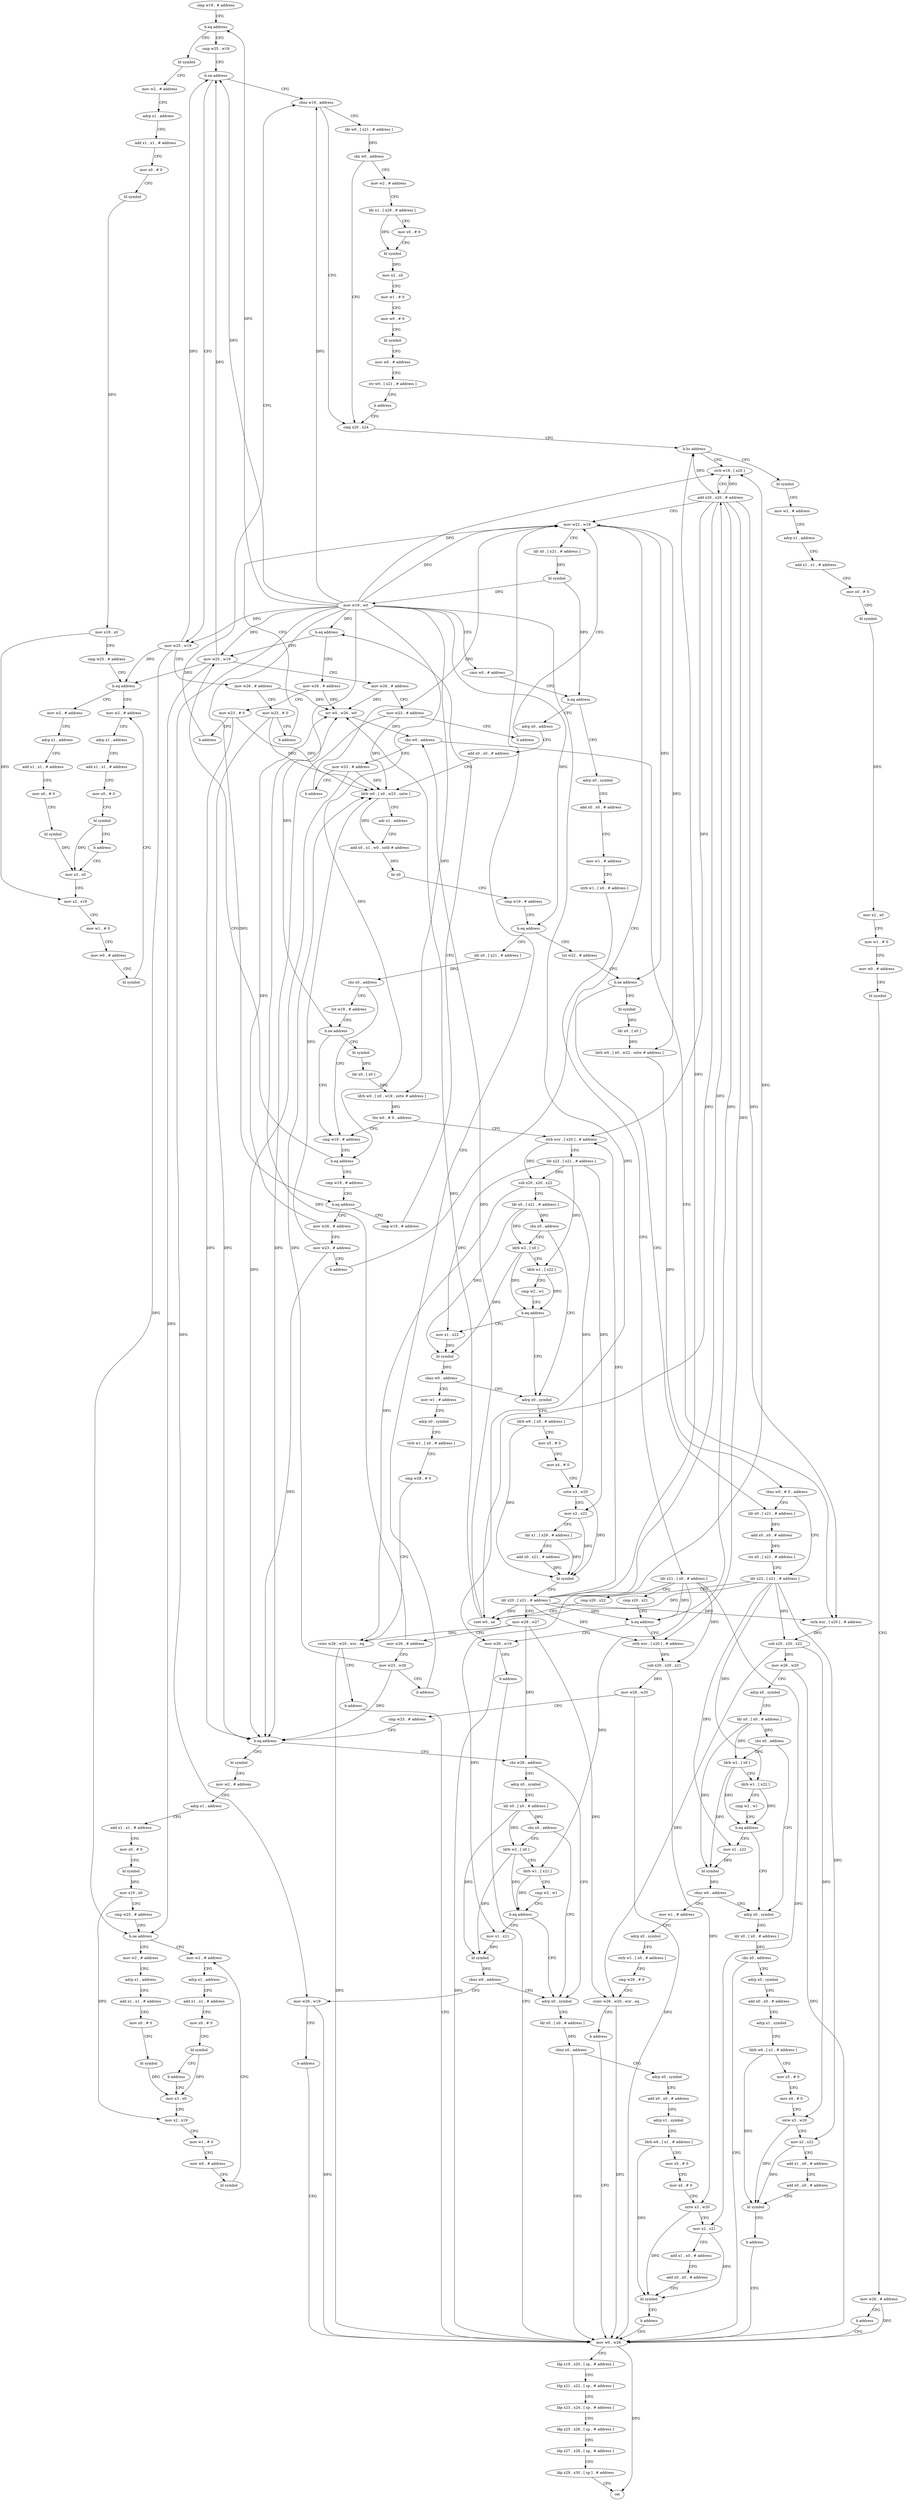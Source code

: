 digraph "func" {
"4205540" [label = "cmp w19 , # address" ]
"4205544" [label = "b.eq address" ]
"4205572" [label = "bl symbol" ]
"4205548" [label = "cmp w25 , w19" ]
"4205576" [label = "mov w2 , # address" ]
"4205580" [label = "adrp x1 , address" ]
"4205584" [label = "add x1 , x1 , # address" ]
"4205588" [label = "mov x0 , # 0" ]
"4205592" [label = "bl symbol" ]
"4205596" [label = "mov x19 , x0" ]
"4205600" [label = "cmp w25 , # address" ]
"4205604" [label = "b.eq address" ]
"4205648" [label = "mov w2 , # address" ]
"4205608" [label = "mov w2 , # address" ]
"4205552" [label = "b.ne address" ]
"4204984" [label = "cbnz w19 , address" ]
"4205556" [label = "mov w25 , w19" ]
"4205652" [label = "adrp x1 , address" ]
"4205656" [label = "add x1 , x1 , # address" ]
"4205660" [label = "mov x0 , # 0" ]
"4205664" [label = "bl symbol" ]
"4205668" [label = "b address" ]
"4205628" [label = "mov x3 , x0" ]
"4205612" [label = "adrp x1 , address" ]
"4205616" [label = "add x1 , x1 , # address" ]
"4205620" [label = "mov x0 , # 0" ]
"4205624" [label = "bl symbol" ]
"4204996" [label = "cmp x20 , x24" ]
"4204988" [label = "ldr w0 , [ x21 , # address ]" ]
"4205560" [label = "mov w26 , # address" ]
"4205564" [label = "mov w23 , # 0" ]
"4205568" [label = "b address" ]
"4205012" [label = "mov w22 , w19" ]
"4205632" [label = "mov x2 , x19" ]
"4205636" [label = "mov w1 , # 0" ]
"4205640" [label = "mov w0 , # address" ]
"4205644" [label = "bl symbol" ]
"4205000" [label = "b.hs address" ]
"4205716" [label = "bl symbol" ]
"4205004" [label = "strb w19 , [ x20 ]" ]
"4204992" [label = "cbz w0 , address" ]
"4205672" [label = "mov w2 , # address" ]
"4205016" [label = "ldr x0 , [ x21 , # address ]" ]
"4205020" [label = "bl symbol" ]
"4205024" [label = "mov w19 , w0" ]
"4205028" [label = "cmn w0 , # address" ]
"4205032" [label = "b.eq address" ]
"4204720" [label = "adrp x0 , symbol" ]
"4205036" [label = "adrp x0 , address" ]
"4205720" [label = "mov w2 , # address" ]
"4205724" [label = "adrp x1 , address" ]
"4205728" [label = "add x1 , x1 , # address" ]
"4205732" [label = "mov x0 , # 0" ]
"4205736" [label = "bl symbol" ]
"4205740" [label = "mov x2 , x0" ]
"4205744" [label = "mov w1 , # 0" ]
"4205748" [label = "mov w0 , # address" ]
"4205752" [label = "bl symbol" ]
"4205756" [label = "mov w26 , # address" ]
"4205760" [label = "b address" ]
"4205256" [label = "mov w0 , w26" ]
"4205008" [label = "add x20 , x20 , # address" ]
"4205676" [label = "ldr x1 , [ x29 , # address ]" ]
"4205680" [label = "mov x0 , # 0" ]
"4205684" [label = "bl symbol" ]
"4205688" [label = "mov x2 , x0" ]
"4205692" [label = "mov w1 , # 0" ]
"4205696" [label = "mov w0 , # 0" ]
"4205700" [label = "bl symbol" ]
"4205704" [label = "mov w0 , # address" ]
"4205708" [label = "str w0 , [ x21 , # address ]" ]
"4205712" [label = "b address" ]
"4204724" [label = "add x0 , x0 , # address" ]
"4204728" [label = "mov w1 , # address" ]
"4204732" [label = "strb w1 , [ x0 , # address ]" ]
"4204736" [label = "ldr x21 , [ x0 , # address ]" ]
"4204740" [label = "cmp x20 , x21" ]
"4204744" [label = "b.eq address" ]
"4205764" [label = "mov w26 , w19" ]
"4204748" [label = "strb wzr , [ x20 ] , # address" ]
"4205040" [label = "add x0 , x0 , # address" ]
"4205044" [label = "ldrb w0 , [ x0 , w23 , uxtw ]" ]
"4205048" [label = "adr x1 , address" ]
"4205052" [label = "add x0 , x1 , w0 , sxtb # address" ]
"4205056" [label = "br x0" ]
"4205096" [label = "cmp w19 , # address" ]
"4205260" [label = "ldp x19 , x20 , [ sp , # address ]" ]
"4205264" [label = "ldp x21 , x22 , [ sp , # address ]" ]
"4205268" [label = "ldp x23 , x24 , [ sp , # address ]" ]
"4205272" [label = "ldp x25 , x26 , [ sp , # address ]" ]
"4205276" [label = "ldp x27 , x28 , [ sp , # address ]" ]
"4205280" [label = "ldp x29 , x30 , [ sp ] , # address" ]
"4205284" [label = "ret" ]
"4205768" [label = "b address" ]
"4204752" [label = "sub x20 , x20 , x21" ]
"4204756" [label = "mov w26 , w20" ]
"4204760" [label = "cmp w23 , # address" ]
"4204764" [label = "b.eq address" ]
"4204860" [label = "bl symbol" ]
"4204768" [label = "cbz w28 , address" ]
"4205100" [label = "b.eq address" ]
"4205148" [label = "tst w22 , # address" ]
"4205104" [label = "ldr x0 , [ x21 , # address ]" ]
"4204864" [label = "mov w2 , # address" ]
"4204868" [label = "adrp x1 , address" ]
"4204872" [label = "add x1 , x1 , # address" ]
"4204876" [label = "mov x0 , # 0" ]
"4204880" [label = "bl symbol" ]
"4204884" [label = "mov x19 , x0" ]
"4204888" [label = "cmp w25 , # address" ]
"4204892" [label = "b.ne address" ]
"4204936" [label = "mov w2 , # address" ]
"4204896" [label = "mov w2 , # address" ]
"4204800" [label = "adrp x0 , symbol" ]
"4204772" [label = "adrp x0 , symbol" ]
"4205152" [label = "b.ne address" ]
"4205172" [label = "ldr x0 , [ x21 , # address ]" ]
"4205156" [label = "bl symbol" ]
"4205108" [label = "cbz x0 , address" ]
"4205372" [label = "tst w19 , # address" ]
"4205112" [label = "cmp w19 , # address" ]
"4204940" [label = "adrp x1 , address" ]
"4204944" [label = "add x1 , x1 , # address" ]
"4204948" [label = "mov x0 , # 0" ]
"4204952" [label = "bl symbol" ]
"4204956" [label = "b address" ]
"4204916" [label = "mov x3 , x0" ]
"4204900" [label = "adrp x1 , address" ]
"4204904" [label = "add x1 , x1 , # address" ]
"4204908" [label = "mov x0 , # 0" ]
"4204912" [label = "bl symbol" ]
"4204804" [label = "ldr x0 , [ x0 , # address ]" ]
"4204808" [label = "cbnz x0 , address" ]
"4204812" [label = "adrp x0 , symbol" ]
"4204776" [label = "ldr x0 , [ x0 , # address ]" ]
"4204780" [label = "cbz x0 , address" ]
"4204784" [label = "ldrb w2 , [ x0 ]" ]
"4205176" [label = "add x0 , x0 , # address" ]
"4205180" [label = "str x0 , [ x21 , # address ]" ]
"4205184" [label = "ldr x22 , [ x21 , # address ]" ]
"4205160" [label = "ldr x0 , [ x0 ]" ]
"4205164" [label = "ldrh w0 , [ x0 , w22 , sxtw # address ]" ]
"4205168" [label = "tbnz w0 , # 0 , address" ]
"4205376" [label = "b.ne address" ]
"4205380" [label = "bl symbol" ]
"4205116" [label = "b.eq address" ]
"4205524" [label = "mov w25 , w19" ]
"4205120" [label = "cmp w19 , # address" ]
"4204920" [label = "mov x2 , x19" ]
"4204924" [label = "mov w1 , # 0" ]
"4204928" [label = "mov w0 , # address" ]
"4204932" [label = "bl symbol" ]
"4204816" [label = "add x0 , x0 , # address" ]
"4204820" [label = "adrp x1 , symbol" ]
"4204824" [label = "ldrb w6 , [ x1 , # address ]" ]
"4204828" [label = "mov x5 , # 0" ]
"4204832" [label = "mov x4 , # 0" ]
"4204836" [label = "sxtw x3 , w20" ]
"4204840" [label = "mov x2 , x21" ]
"4204844" [label = "add x1 , x0 , # address" ]
"4204848" [label = "add x0 , x0 , # address" ]
"4204852" [label = "bl symbol" ]
"4204856" [label = "b address" ]
"4204788" [label = "ldrb w1 , [ x21 ]" ]
"4204792" [label = "cmp w2 , w1" ]
"4204796" [label = "b.eq address" ]
"4204960" [label = "mov x1 , x21" ]
"4204700" [label = "mov w23 , # address" ]
"4204704" [label = "b address" ]
"4205204" [label = "strb wzr , [ x20 ] , # address" ]
"4205208" [label = "sub x20 , x20 , x22" ]
"4205212" [label = "mov w26 , w20" ]
"4205216" [label = "adrp x0 , symbol" ]
"4205220" [label = "ldr x0 , [ x0 , # address ]" ]
"4205224" [label = "cbz x0 , address" ]
"4205244" [label = "adrp x0 , symbol" ]
"4205228" [label = "ldrb w2 , [ x0 ]" ]
"4205188" [label = "cmp x20 , x22" ]
"4205192" [label = "cset w0 , ne" ]
"4205196" [label = "orr w0 , w26 , w0" ]
"4205200" [label = "cbz w0 , address" ]
"4205384" [label = "ldr x0 , [ x0 ]" ]
"4205388" [label = "ldrh w0 , [ x0 , w19 , sxtw # address ]" ]
"4205392" [label = "tbz w0 , # 0 , address" ]
"4205396" [label = "strb wzr , [ x20 ] , # address" ]
"4205528" [label = "mov w26 , # address" ]
"4205532" [label = "mov w23 , # address" ]
"4205536" [label = "b address" ]
"4205124" [label = "b.eq address" ]
"4204708" [label = "mov w26 , # address" ]
"4205128" [label = "cmp w19 , # address" ]
"4204964" [label = "bl symbol" ]
"4204968" [label = "cbnz w0 , address" ]
"4204972" [label = "mov w26 , w19" ]
"4205248" [label = "ldr x0 , [ x0 , # address ]" ]
"4205252" [label = "cbz x0 , address" ]
"4205324" [label = "adrp x0 , symbol" ]
"4205232" [label = "ldrb w1 , [ x22 ]" ]
"4205236" [label = "cmp w2 , w1" ]
"4205240" [label = "b.eq address" ]
"4205288" [label = "mov x1 , x22" ]
"4205400" [label = "ldr x22 , [ x21 , # address ]" ]
"4205404" [label = "sub x20 , x20 , x22" ]
"4205408" [label = "ldr x0 , [ x21 , # address ]" ]
"4205412" [label = "cbz x0 , address" ]
"4205432" [label = "adrp x0 , symbol" ]
"4205416" [label = "ldrb w2 , [ x0 ]" ]
"4204712" [label = "mov w23 , # address" ]
"4204716" [label = "b address" ]
"4205132" [label = "b.eq address" ]
"4205136" [label = "mov w26 , # address" ]
"4204976" [label = "b address" ]
"4205328" [label = "add x0 , x0 , # address" ]
"4205332" [label = "adrp x1 , symbol" ]
"4205336" [label = "ldrb w6 , [ x1 , # address ]" ]
"4205340" [label = "mov x5 , # 0" ]
"4205344" [label = "mov x4 , # 0" ]
"4205348" [label = "sxtw x3 , w20" ]
"4205352" [label = "mov x2 , x22" ]
"4205356" [label = "add x1 , x0 , # address" ]
"4205360" [label = "add x0 , x0 , # address" ]
"4205364" [label = "bl symbol" ]
"4205368" [label = "b address" ]
"4205292" [label = "bl symbol" ]
"4205296" [label = "cbnz w0 , address" ]
"4205300" [label = "mov w1 , # address" ]
"4205436" [label = "ldrb w6 , [ x0 , # address ]" ]
"4205440" [label = "mov x5 , # 0" ]
"4205444" [label = "mov x4 , # 0" ]
"4205448" [label = "sxtw x3 , w20" ]
"4205452" [label = "mov x2 , x22" ]
"4205456" [label = "ldr x1 , [ x29 , # address ]" ]
"4205460" [label = "add x0 , x21 , # address" ]
"4205464" [label = "bl symbol" ]
"4205468" [label = "ldr x20 , [ x21 , # address ]" ]
"4205472" [label = "mov w28 , w27" ]
"4205476" [label = "mov w26 , # address" ]
"4205480" [label = "mov w23 , w26" ]
"4205484" [label = "b address" ]
"4205420" [label = "ldrb w1 , [ x22 ]" ]
"4205424" [label = "cmp w2 , w1" ]
"4205428" [label = "b.eq address" ]
"4205488" [label = "mov x1 , x22" ]
"4205140" [label = "mov w23 , # 0" ]
"4205144" [label = "b address" ]
"4205304" [label = "adrp x0 , symbol" ]
"4205308" [label = "strb w1 , [ x0 , # address ]" ]
"4205312" [label = "cmp w28 , # 0" ]
"4205316" [label = "csinv w26 , w20 , wzr , eq" ]
"4205320" [label = "b address" ]
"4205492" [label = "bl symbol" ]
"4205496" [label = "cbnz w0 , address" ]
"4205500" [label = "mov w1 , # address" ]
"4205504" [label = "adrp x0 , symbol" ]
"4205508" [label = "strb w1 , [ x0 , # address ]" ]
"4205512" [label = "cmp w28 , # 0" ]
"4205516" [label = "csinv w26 , w20 , wzr , eq" ]
"4205520" [label = "b address" ]
"4205540" -> "4205544" [ label = "CFG" ]
"4205544" -> "4205572" [ label = "CFG" ]
"4205544" -> "4205548" [ label = "CFG" ]
"4205572" -> "4205576" [ label = "CFG" ]
"4205548" -> "4205552" [ label = "CFG" ]
"4205576" -> "4205580" [ label = "CFG" ]
"4205580" -> "4205584" [ label = "CFG" ]
"4205584" -> "4205588" [ label = "CFG" ]
"4205588" -> "4205592" [ label = "CFG" ]
"4205592" -> "4205596" [ label = "DFG" ]
"4205596" -> "4205600" [ label = "CFG" ]
"4205596" -> "4205632" [ label = "DFG" ]
"4205600" -> "4205604" [ label = "CFG" ]
"4205604" -> "4205648" [ label = "CFG" ]
"4205604" -> "4205608" [ label = "CFG" ]
"4205648" -> "4205652" [ label = "CFG" ]
"4205608" -> "4205612" [ label = "CFG" ]
"4205552" -> "4204984" [ label = "CFG" ]
"4205552" -> "4205556" [ label = "CFG" ]
"4204984" -> "4204996" [ label = "CFG" ]
"4204984" -> "4204988" [ label = "CFG" ]
"4205556" -> "4205560" [ label = "CFG" ]
"4205556" -> "4205604" [ label = "DFG" ]
"4205556" -> "4205552" [ label = "DFG" ]
"4205556" -> "4204892" [ label = "DFG" ]
"4205652" -> "4205656" [ label = "CFG" ]
"4205656" -> "4205660" [ label = "CFG" ]
"4205660" -> "4205664" [ label = "CFG" ]
"4205664" -> "4205668" [ label = "CFG" ]
"4205664" -> "4205628" [ label = "DFG" ]
"4205668" -> "4205628" [ label = "CFG" ]
"4205628" -> "4205632" [ label = "CFG" ]
"4205612" -> "4205616" [ label = "CFG" ]
"4205616" -> "4205620" [ label = "CFG" ]
"4205620" -> "4205624" [ label = "CFG" ]
"4205624" -> "4205628" [ label = "DFG" ]
"4204996" -> "4205000" [ label = "CFG" ]
"4204988" -> "4204992" [ label = "DFG" ]
"4205560" -> "4205564" [ label = "CFG" ]
"4205560" -> "4205196" [ label = "DFG" ]
"4205564" -> "4205568" [ label = "CFG" ]
"4205564" -> "4205044" [ label = "DFG" ]
"4205564" -> "4204764" [ label = "DFG" ]
"4205568" -> "4205012" [ label = "CFG" ]
"4205012" -> "4205016" [ label = "CFG" ]
"4205012" -> "4205152" [ label = "DFG" ]
"4205012" -> "4205164" [ label = "DFG" ]
"4205632" -> "4205636" [ label = "CFG" ]
"4205636" -> "4205640" [ label = "CFG" ]
"4205640" -> "4205644" [ label = "CFG" ]
"4205644" -> "4205648" [ label = "CFG" ]
"4205000" -> "4205716" [ label = "CFG" ]
"4205000" -> "4205004" [ label = "CFG" ]
"4205716" -> "4205720" [ label = "CFG" ]
"4205004" -> "4205008" [ label = "CFG" ]
"4204992" -> "4205672" [ label = "CFG" ]
"4204992" -> "4204996" [ label = "CFG" ]
"4205672" -> "4205676" [ label = "CFG" ]
"4205016" -> "4205020" [ label = "DFG" ]
"4205020" -> "4205024" [ label = "DFG" ]
"4205020" -> "4205032" [ label = "DFG" ]
"4205024" -> "4205028" [ label = "CFG" ]
"4205024" -> "4205544" [ label = "DFG" ]
"4205024" -> "4205552" [ label = "DFG" ]
"4205024" -> "4204984" [ label = "DFG" ]
"4205024" -> "4205556" [ label = "DFG" ]
"4205024" -> "4205012" [ label = "DFG" ]
"4205024" -> "4205004" [ label = "DFG" ]
"4205024" -> "4205764" [ label = "DFG" ]
"4205024" -> "4205100" [ label = "DFG" ]
"4205024" -> "4205376" [ label = "DFG" ]
"4205024" -> "4205116" [ label = "DFG" ]
"4205024" -> "4205388" [ label = "DFG" ]
"4205024" -> "4205524" [ label = "DFG" ]
"4205024" -> "4205124" [ label = "DFG" ]
"4205024" -> "4205132" [ label = "DFG" ]
"4205024" -> "4204972" [ label = "DFG" ]
"4205028" -> "4205032" [ label = "CFG" ]
"4205032" -> "4204720" [ label = "CFG" ]
"4205032" -> "4205036" [ label = "CFG" ]
"4204720" -> "4204724" [ label = "CFG" ]
"4205036" -> "4205040" [ label = "CFG" ]
"4205720" -> "4205724" [ label = "CFG" ]
"4205724" -> "4205728" [ label = "CFG" ]
"4205728" -> "4205732" [ label = "CFG" ]
"4205732" -> "4205736" [ label = "CFG" ]
"4205736" -> "4205740" [ label = "DFG" ]
"4205740" -> "4205744" [ label = "CFG" ]
"4205744" -> "4205748" [ label = "CFG" ]
"4205748" -> "4205752" [ label = "CFG" ]
"4205752" -> "4205756" [ label = "CFG" ]
"4205756" -> "4205760" [ label = "CFG" ]
"4205756" -> "4205256" [ label = "DFG" ]
"4205760" -> "4205256" [ label = "CFG" ]
"4205256" -> "4205260" [ label = "CFG" ]
"4205256" -> "4205284" [ label = "DFG" ]
"4205008" -> "4205012" [ label = "CFG" ]
"4205008" -> "4205000" [ label = "DFG" ]
"4205008" -> "4205004" [ label = "DFG" ]
"4205008" -> "4204744" [ label = "DFG" ]
"4205008" -> "4204748" [ label = "DFG" ]
"4205008" -> "4205192" [ label = "DFG" ]
"4205008" -> "4205396" [ label = "DFG" ]
"4205008" -> "4205204" [ label = "DFG" ]
"4205676" -> "4205680" [ label = "CFG" ]
"4205676" -> "4205684" [ label = "DFG" ]
"4205680" -> "4205684" [ label = "CFG" ]
"4205684" -> "4205688" [ label = "DFG" ]
"4205688" -> "4205692" [ label = "CFG" ]
"4205692" -> "4205696" [ label = "CFG" ]
"4205696" -> "4205700" [ label = "CFG" ]
"4205700" -> "4205704" [ label = "CFG" ]
"4205704" -> "4205708" [ label = "CFG" ]
"4205708" -> "4205712" [ label = "CFG" ]
"4205712" -> "4204996" [ label = "CFG" ]
"4204724" -> "4204728" [ label = "CFG" ]
"4204728" -> "4204732" [ label = "CFG" ]
"4204732" -> "4204736" [ label = "CFG" ]
"4204736" -> "4204740" [ label = "CFG" ]
"4204736" -> "4204744" [ label = "DFG" ]
"4204736" -> "4204752" [ label = "DFG" ]
"4204736" -> "4204840" [ label = "DFG" ]
"4204736" -> "4204788" [ label = "DFG" ]
"4204736" -> "4204960" [ label = "DFG" ]
"4204740" -> "4204744" [ label = "CFG" ]
"4204744" -> "4205764" [ label = "CFG" ]
"4204744" -> "4204748" [ label = "CFG" ]
"4205764" -> "4205768" [ label = "CFG" ]
"4205764" -> "4205256" [ label = "DFG" ]
"4204748" -> "4204752" [ label = "DFG" ]
"4205040" -> "4205044" [ label = "CFG" ]
"4205044" -> "4205048" [ label = "CFG" ]
"4205044" -> "4205052" [ label = "DFG" ]
"4205048" -> "4205052" [ label = "CFG" ]
"4205052" -> "4205056" [ label = "DFG" ]
"4205056" -> "4205096" [ label = "CFG" ]
"4205096" -> "4205100" [ label = "CFG" ]
"4205260" -> "4205264" [ label = "CFG" ]
"4205264" -> "4205268" [ label = "CFG" ]
"4205268" -> "4205272" [ label = "CFG" ]
"4205272" -> "4205276" [ label = "CFG" ]
"4205276" -> "4205280" [ label = "CFG" ]
"4205280" -> "4205284" [ label = "CFG" ]
"4205768" -> "4205256" [ label = "CFG" ]
"4204752" -> "4204756" [ label = "DFG" ]
"4204752" -> "4204836" [ label = "DFG" ]
"4204756" -> "4204760" [ label = "CFG" ]
"4204756" -> "4205256" [ label = "DFG" ]
"4204760" -> "4204764" [ label = "CFG" ]
"4204764" -> "4204860" [ label = "CFG" ]
"4204764" -> "4204768" [ label = "CFG" ]
"4204860" -> "4204864" [ label = "CFG" ]
"4204768" -> "4204800" [ label = "CFG" ]
"4204768" -> "4204772" [ label = "CFG" ]
"4205100" -> "4205148" [ label = "CFG" ]
"4205100" -> "4205104" [ label = "CFG" ]
"4205148" -> "4205152" [ label = "CFG" ]
"4205104" -> "4205108" [ label = "DFG" ]
"4204864" -> "4204868" [ label = "CFG" ]
"4204868" -> "4204872" [ label = "CFG" ]
"4204872" -> "4204876" [ label = "CFG" ]
"4204876" -> "4204880" [ label = "CFG" ]
"4204880" -> "4204884" [ label = "DFG" ]
"4204884" -> "4204888" [ label = "CFG" ]
"4204884" -> "4204920" [ label = "DFG" ]
"4204888" -> "4204892" [ label = "CFG" ]
"4204892" -> "4204936" [ label = "CFG" ]
"4204892" -> "4204896" [ label = "CFG" ]
"4204936" -> "4204940" [ label = "CFG" ]
"4204896" -> "4204900" [ label = "CFG" ]
"4204800" -> "4204804" [ label = "CFG" ]
"4204772" -> "4204776" [ label = "CFG" ]
"4205152" -> "4205172" [ label = "CFG" ]
"4205152" -> "4205156" [ label = "CFG" ]
"4205172" -> "4205176" [ label = "DFG" ]
"4205156" -> "4205160" [ label = "DFG" ]
"4205108" -> "4205372" [ label = "CFG" ]
"4205108" -> "4205112" [ label = "CFG" ]
"4205372" -> "4205376" [ label = "CFG" ]
"4205112" -> "4205116" [ label = "CFG" ]
"4204940" -> "4204944" [ label = "CFG" ]
"4204944" -> "4204948" [ label = "CFG" ]
"4204948" -> "4204952" [ label = "CFG" ]
"4204952" -> "4204956" [ label = "CFG" ]
"4204952" -> "4204916" [ label = "DFG" ]
"4204956" -> "4204916" [ label = "CFG" ]
"4204916" -> "4204920" [ label = "CFG" ]
"4204900" -> "4204904" [ label = "CFG" ]
"4204904" -> "4204908" [ label = "CFG" ]
"4204908" -> "4204912" [ label = "CFG" ]
"4204912" -> "4204916" [ label = "DFG" ]
"4204804" -> "4204808" [ label = "DFG" ]
"4204808" -> "4205256" [ label = "CFG" ]
"4204808" -> "4204812" [ label = "CFG" ]
"4204812" -> "4204816" [ label = "CFG" ]
"4204776" -> "4204780" [ label = "DFG" ]
"4204776" -> "4204784" [ label = "DFG" ]
"4204776" -> "4204964" [ label = "DFG" ]
"4204780" -> "4204800" [ label = "CFG" ]
"4204780" -> "4204784" [ label = "CFG" ]
"4204784" -> "4204788" [ label = "CFG" ]
"4204784" -> "4204796" [ label = "DFG" ]
"4204784" -> "4204964" [ label = "DFG" ]
"4205176" -> "4205180" [ label = "DFG" ]
"4205180" -> "4205184" [ label = "CFG" ]
"4205184" -> "4205188" [ label = "CFG" ]
"4205184" -> "4205192" [ label = "DFG" ]
"4205184" -> "4205208" [ label = "DFG" ]
"4205184" -> "4205232" [ label = "DFG" ]
"4205184" -> "4205352" [ label = "DFG" ]
"4205184" -> "4205288" [ label = "DFG" ]
"4205160" -> "4205164" [ label = "DFG" ]
"4205164" -> "4205168" [ label = "DFG" ]
"4205168" -> "4205184" [ label = "CFG" ]
"4205168" -> "4205172" [ label = "CFG" ]
"4205376" -> "4205112" [ label = "CFG" ]
"4205376" -> "4205380" [ label = "CFG" ]
"4205380" -> "4205384" [ label = "DFG" ]
"4205116" -> "4205524" [ label = "CFG" ]
"4205116" -> "4205120" [ label = "CFG" ]
"4205524" -> "4205528" [ label = "CFG" ]
"4205524" -> "4205604" [ label = "DFG" ]
"4205524" -> "4204892" [ label = "DFG" ]
"4205524" -> "4205552" [ label = "DFG" ]
"4205120" -> "4205124" [ label = "CFG" ]
"4204920" -> "4204924" [ label = "CFG" ]
"4204924" -> "4204928" [ label = "CFG" ]
"4204928" -> "4204932" [ label = "CFG" ]
"4204932" -> "4204936" [ label = "CFG" ]
"4204816" -> "4204820" [ label = "CFG" ]
"4204820" -> "4204824" [ label = "CFG" ]
"4204824" -> "4204828" [ label = "CFG" ]
"4204824" -> "4204852" [ label = "DFG" ]
"4204828" -> "4204832" [ label = "CFG" ]
"4204832" -> "4204836" [ label = "CFG" ]
"4204836" -> "4204840" [ label = "CFG" ]
"4204836" -> "4204852" [ label = "DFG" ]
"4204840" -> "4204844" [ label = "CFG" ]
"4204840" -> "4204852" [ label = "DFG" ]
"4204844" -> "4204848" [ label = "CFG" ]
"4204848" -> "4204852" [ label = "CFG" ]
"4204852" -> "4204856" [ label = "CFG" ]
"4204856" -> "4205256" [ label = "CFG" ]
"4204788" -> "4204792" [ label = "CFG" ]
"4204788" -> "4204796" [ label = "DFG" ]
"4204792" -> "4204796" [ label = "CFG" ]
"4204796" -> "4204960" [ label = "CFG" ]
"4204796" -> "4204800" [ label = "CFG" ]
"4204960" -> "4204964" [ label = "DFG" ]
"4204700" -> "4204704" [ label = "CFG" ]
"4204700" -> "4205044" [ label = "DFG" ]
"4204700" -> "4204764" [ label = "DFG" ]
"4204704" -> "4205012" [ label = "CFG" ]
"4205204" -> "4205208" [ label = "DFG" ]
"4205208" -> "4205212" [ label = "DFG" ]
"4205208" -> "4205348" [ label = "DFG" ]
"4205208" -> "4205316" [ label = "DFG" ]
"4205212" -> "4205216" [ label = "CFG" ]
"4205212" -> "4205256" [ label = "DFG" ]
"4205216" -> "4205220" [ label = "CFG" ]
"4205220" -> "4205224" [ label = "DFG" ]
"4205220" -> "4205228" [ label = "DFG" ]
"4205220" -> "4205292" [ label = "DFG" ]
"4205224" -> "4205244" [ label = "CFG" ]
"4205224" -> "4205228" [ label = "CFG" ]
"4205244" -> "4205248" [ label = "CFG" ]
"4205228" -> "4205232" [ label = "CFG" ]
"4205228" -> "4205240" [ label = "DFG" ]
"4205228" -> "4205292" [ label = "DFG" ]
"4205188" -> "4205192" [ label = "CFG" ]
"4205192" -> "4205196" [ label = "DFG" ]
"4205192" -> "4205200" [ label = "DFG" ]
"4205196" -> "4205200" [ label = "DFG" ]
"4205200" -> "4204700" [ label = "CFG" ]
"4205200" -> "4205204" [ label = "CFG" ]
"4205384" -> "4205388" [ label = "DFG" ]
"4205388" -> "4205392" [ label = "DFG" ]
"4205392" -> "4205112" [ label = "CFG" ]
"4205392" -> "4205396" [ label = "CFG" ]
"4205396" -> "4205400" [ label = "CFG" ]
"4205396" -> "4205404" [ label = "DFG" ]
"4205528" -> "4205532" [ label = "CFG" ]
"4205528" -> "4205196" [ label = "DFG" ]
"4205532" -> "4205536" [ label = "CFG" ]
"4205532" -> "4205044" [ label = "DFG" ]
"4205532" -> "4204764" [ label = "DFG" ]
"4205536" -> "4205012" [ label = "CFG" ]
"4205124" -> "4204708" [ label = "CFG" ]
"4205124" -> "4205128" [ label = "CFG" ]
"4204708" -> "4204712" [ label = "CFG" ]
"4204708" -> "4205196" [ label = "DFG" ]
"4205128" -> "4205132" [ label = "CFG" ]
"4204964" -> "4204968" [ label = "DFG" ]
"4204968" -> "4204800" [ label = "CFG" ]
"4204968" -> "4204972" [ label = "CFG" ]
"4204972" -> "4204976" [ label = "CFG" ]
"4204972" -> "4205256" [ label = "DFG" ]
"4205248" -> "4205252" [ label = "DFG" ]
"4205252" -> "4205324" [ label = "CFG" ]
"4205252" -> "4205256" [ label = "CFG" ]
"4205324" -> "4205328" [ label = "CFG" ]
"4205232" -> "4205236" [ label = "CFG" ]
"4205232" -> "4205240" [ label = "DFG" ]
"4205236" -> "4205240" [ label = "CFG" ]
"4205240" -> "4205288" [ label = "CFG" ]
"4205240" -> "4205244" [ label = "CFG" ]
"4205288" -> "4205292" [ label = "DFG" ]
"4205400" -> "4205404" [ label = "DFG" ]
"4205400" -> "4205452" [ label = "DFG" ]
"4205400" -> "4205420" [ label = "DFG" ]
"4205400" -> "4205488" [ label = "DFG" ]
"4205404" -> "4205408" [ label = "CFG" ]
"4205404" -> "4205448" [ label = "DFG" ]
"4205404" -> "4205516" [ label = "DFG" ]
"4205408" -> "4205412" [ label = "DFG" ]
"4205408" -> "4205416" [ label = "DFG" ]
"4205408" -> "4205492" [ label = "DFG" ]
"4205412" -> "4205432" [ label = "CFG" ]
"4205412" -> "4205416" [ label = "CFG" ]
"4205432" -> "4205436" [ label = "CFG" ]
"4205416" -> "4205420" [ label = "CFG" ]
"4205416" -> "4205428" [ label = "DFG" ]
"4205416" -> "4205492" [ label = "DFG" ]
"4204712" -> "4204716" [ label = "CFG" ]
"4204712" -> "4205044" [ label = "DFG" ]
"4204712" -> "4204764" [ label = "DFG" ]
"4204716" -> "4205012" [ label = "CFG" ]
"4205132" -> "4205524" [ label = "CFG" ]
"4205132" -> "4205136" [ label = "CFG" ]
"4205136" -> "4205140" [ label = "CFG" ]
"4205136" -> "4205196" [ label = "DFG" ]
"4204976" -> "4205256" [ label = "CFG" ]
"4205328" -> "4205332" [ label = "CFG" ]
"4205332" -> "4205336" [ label = "CFG" ]
"4205336" -> "4205340" [ label = "CFG" ]
"4205336" -> "4205364" [ label = "DFG" ]
"4205340" -> "4205344" [ label = "CFG" ]
"4205344" -> "4205348" [ label = "CFG" ]
"4205348" -> "4205352" [ label = "CFG" ]
"4205348" -> "4205364" [ label = "DFG" ]
"4205352" -> "4205356" [ label = "CFG" ]
"4205352" -> "4205364" [ label = "DFG" ]
"4205356" -> "4205360" [ label = "CFG" ]
"4205360" -> "4205364" [ label = "CFG" ]
"4205364" -> "4205368" [ label = "CFG" ]
"4205368" -> "4205256" [ label = "CFG" ]
"4205292" -> "4205296" [ label = "DFG" ]
"4205296" -> "4205244" [ label = "CFG" ]
"4205296" -> "4205300" [ label = "CFG" ]
"4205300" -> "4205304" [ label = "CFG" ]
"4205436" -> "4205440" [ label = "CFG" ]
"4205436" -> "4205464" [ label = "DFG" ]
"4205440" -> "4205444" [ label = "CFG" ]
"4205444" -> "4205448" [ label = "CFG" ]
"4205448" -> "4205452" [ label = "CFG" ]
"4205448" -> "4205464" [ label = "DFG" ]
"4205452" -> "4205456" [ label = "CFG" ]
"4205452" -> "4205464" [ label = "DFG" ]
"4205456" -> "4205460" [ label = "CFG" ]
"4205456" -> "4205464" [ label = "DFG" ]
"4205460" -> "4205464" [ label = "DFG" ]
"4205464" -> "4205468" [ label = "CFG" ]
"4205468" -> "4205472" [ label = "CFG" ]
"4205468" -> "4205008" [ label = "DFG" ]
"4205468" -> "4204748" [ label = "DFG" ]
"4205468" -> "4205396" [ label = "DFG" ]
"4205468" -> "4205000" [ label = "DFG" ]
"4205468" -> "4205004" [ label = "DFG" ]
"4205468" -> "4204744" [ label = "DFG" ]
"4205468" -> "4205192" [ label = "DFG" ]
"4205468" -> "4205204" [ label = "DFG" ]
"4205472" -> "4205476" [ label = "CFG" ]
"4205472" -> "4204768" [ label = "DFG" ]
"4205472" -> "4205516" [ label = "DFG" ]
"4205472" -> "4205316" [ label = "DFG" ]
"4205476" -> "4205480" [ label = "CFG" ]
"4205476" -> "4205196" [ label = "DFG" ]
"4205480" -> "4205484" [ label = "CFG" ]
"4205480" -> "4205044" [ label = "DFG" ]
"4205480" -> "4204764" [ label = "DFG" ]
"4205484" -> "4205012" [ label = "CFG" ]
"4205420" -> "4205424" [ label = "CFG" ]
"4205420" -> "4205428" [ label = "DFG" ]
"4205424" -> "4205428" [ label = "CFG" ]
"4205428" -> "4205488" [ label = "CFG" ]
"4205428" -> "4205432" [ label = "CFG" ]
"4205488" -> "4205492" [ label = "DFG" ]
"4205140" -> "4205144" [ label = "CFG" ]
"4205140" -> "4205044" [ label = "DFG" ]
"4205140" -> "4204764" [ label = "DFG" ]
"4205144" -> "4204984" [ label = "CFG" ]
"4205304" -> "4205308" [ label = "CFG" ]
"4205308" -> "4205312" [ label = "CFG" ]
"4205312" -> "4205316" [ label = "CFG" ]
"4205316" -> "4205320" [ label = "CFG" ]
"4205316" -> "4205256" [ label = "DFG" ]
"4205320" -> "4205256" [ label = "CFG" ]
"4205492" -> "4205496" [ label = "DFG" ]
"4205496" -> "4205432" [ label = "CFG" ]
"4205496" -> "4205500" [ label = "CFG" ]
"4205500" -> "4205504" [ label = "CFG" ]
"4205504" -> "4205508" [ label = "CFG" ]
"4205508" -> "4205512" [ label = "CFG" ]
"4205512" -> "4205516" [ label = "CFG" ]
"4205516" -> "4205520" [ label = "CFG" ]
"4205516" -> "4205256" [ label = "DFG" ]
"4205520" -> "4205256" [ label = "CFG" ]
}
